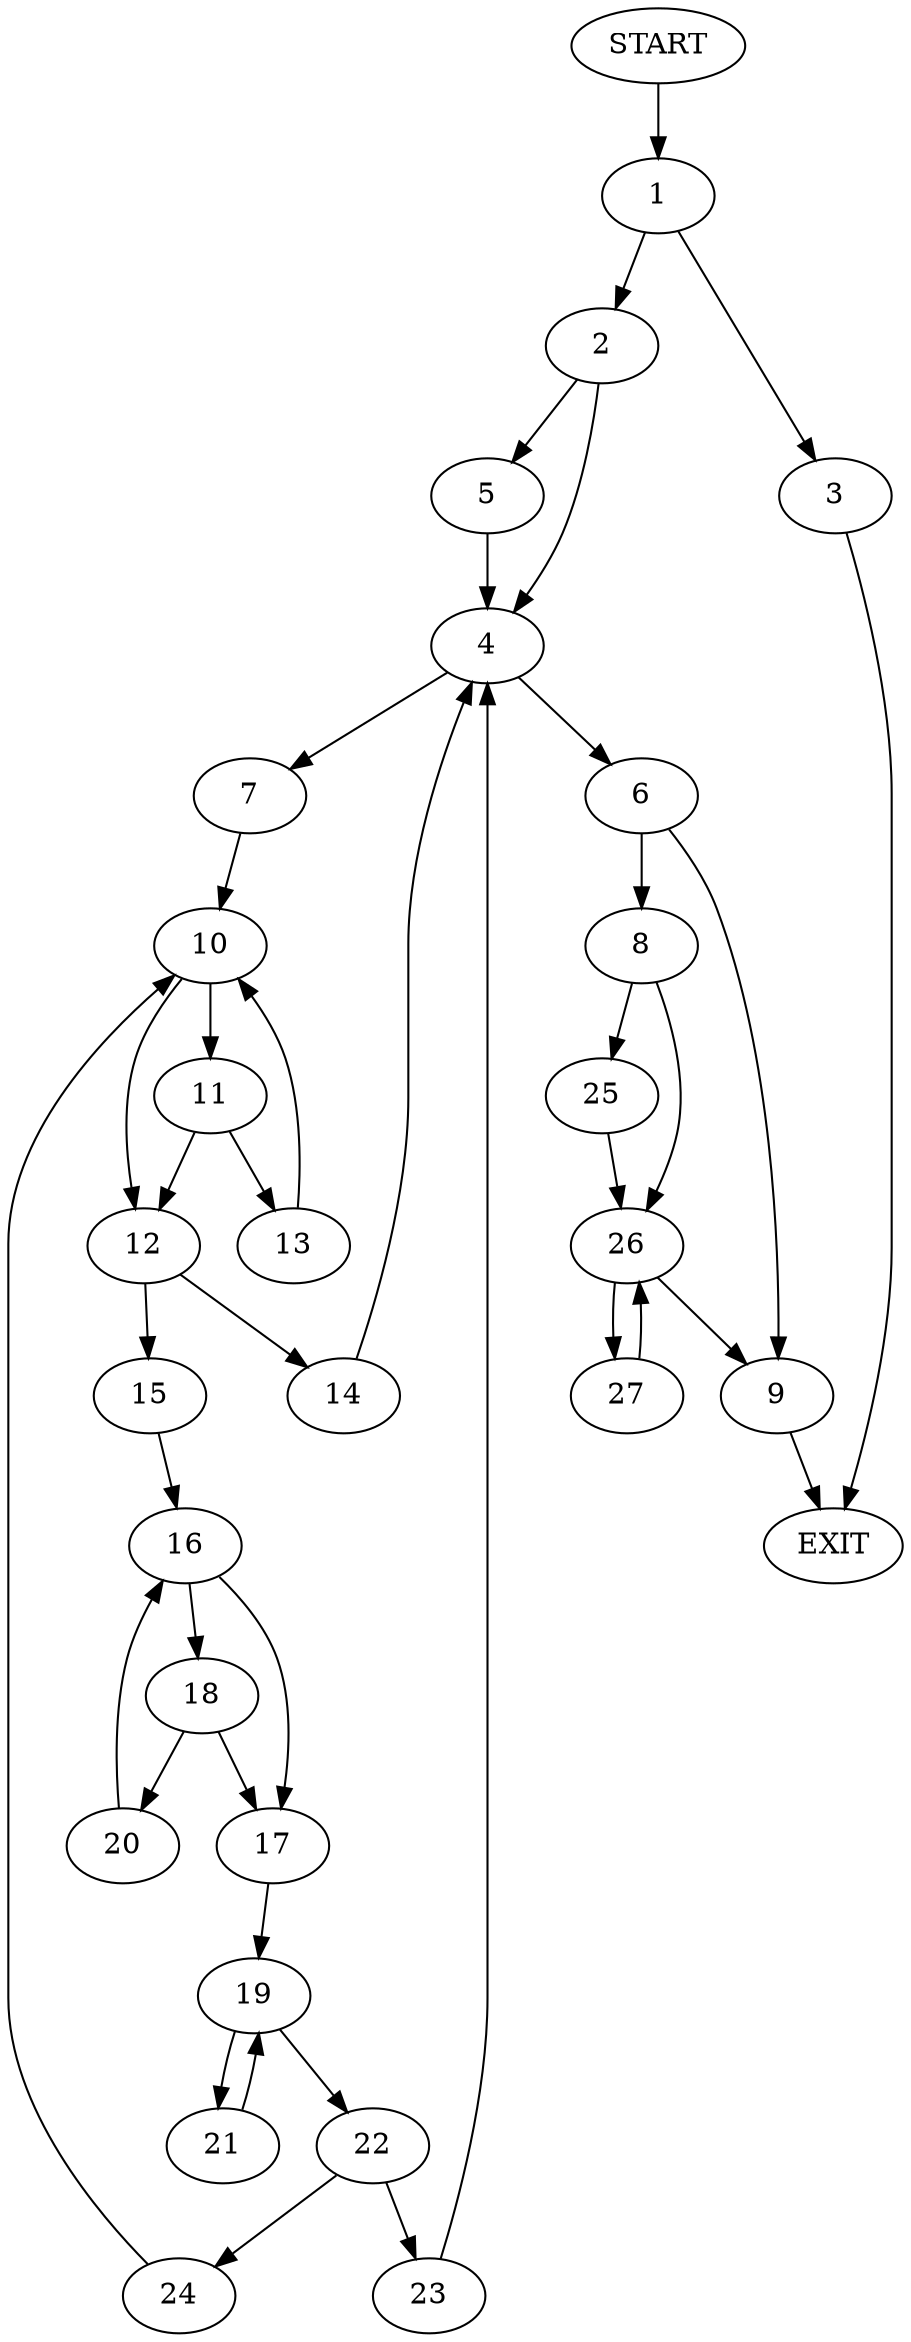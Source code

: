 digraph {
0 [label="START"]
28 [label="EXIT"]
0 -> 1
1 -> 2
1 -> 3
3 -> 28
2 -> 4
2 -> 5
5 -> 4
4 -> 6
4 -> 7
6 -> 8
6 -> 9
7 -> 10
10 -> 11
10 -> 12
11 -> 13
11 -> 12
12 -> 14
12 -> 15
13 -> 10
14 -> 4
15 -> 16
16 -> 17
16 -> 18
17 -> 19
18 -> 17
18 -> 20
20 -> 16
19 -> 21
19 -> 22
22 -> 23
22 -> 24
21 -> 19
23 -> 4
24 -> 10
8 -> 25
8 -> 26
9 -> 28
25 -> 26
26 -> 9
26 -> 27
27 -> 26
}
